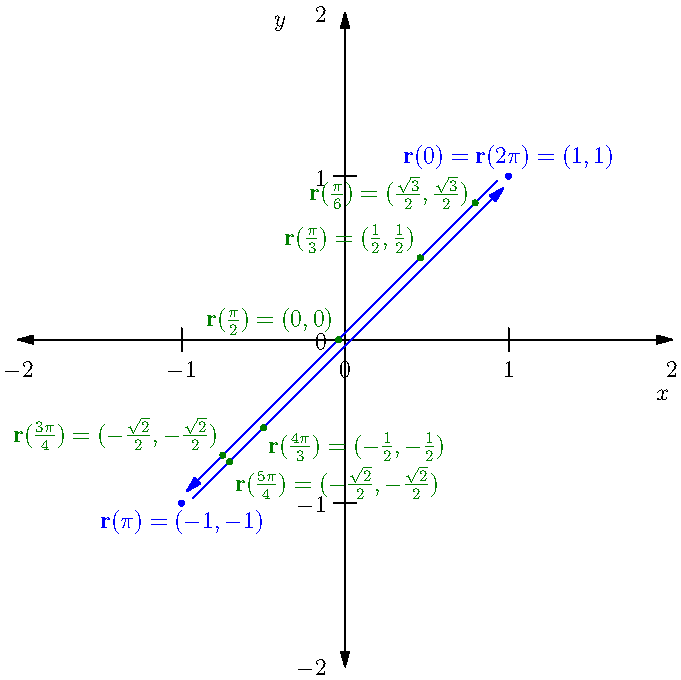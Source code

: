 // Draw axes
size(12cm);
import graph;
usepackage("amsmath");
xaxis("$x$", -2, 2, Ticks(Step=1, begin=false, end=false), Arrows);
yaxis("$y$", -2, 2, Ticks(Step=1, begin=false, end=false), Arrows);
real eps = 0.04;

draw((1-eps,1)--(-1,-(1-eps)), blue, EndArrow, Margins);
draw((-(1-eps),-1)--(1,1-eps), blue, EndArrow, Margins);

dot("$\mathbf{r}(0) = \mathbf{r}(2\pi) = (1,1)$", (1,1), dir(90), blue);
dot("$\mathbf{r}(\pi) = (-1,-1)$", (-1,-1), dir(270), blue);

dot("$\mathbf{r}(\frac{\pi}{6}) = (\frac{\sqrt3}2, \frac{\sqrt3}2)$", (0.836-eps, 0.836), dir(155), deepgreen);
dot("$\mathbf{r}(\frac{\pi}{3}) = (\frac12, \frac12)$", (1/2-eps, 1/2), dir(135), deepgreen);
dot("$\mathbf{r}(\frac{\pi}{2}) = (0,0)$", (-eps, 0), dir(135), deepgreen);
dot("$\mathbf{r}(\frac{3\pi}{4}) = (-\frac{\sqrt2}2, -\frac{\sqrt2}2)$", (-0.707-eps, -0.707), dir(135), deepgreen);
dot("$\mathbf{r}(\frac{5\pi}{4}) = (-\frac{\sqrt2}2, -\frac{\sqrt2}2)$", (-0.707, -0.707-eps), dir(315), deepgreen);
dot("$\mathbf{r}(\frac{4\pi}{3}) = (-\frac12, -\frac12)$", (-0.5, -0.5-eps), dir(315), deepgreen);
